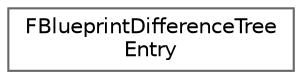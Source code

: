 digraph "Graphical Class Hierarchy"
{
 // INTERACTIVE_SVG=YES
 // LATEX_PDF_SIZE
  bgcolor="transparent";
  edge [fontname=Helvetica,fontsize=10,labelfontname=Helvetica,labelfontsize=10];
  node [fontname=Helvetica,fontsize=10,shape=box,height=0.2,width=0.4];
  rankdir="LR";
  Node0 [id="Node000000",label="FBlueprintDifferenceTree\lEntry",height=0.2,width=0.4,color="grey40", fillcolor="white", style="filled",URL="$dc/d74/classFBlueprintDifferenceTreeEntry.html",tooltip=" "];
}
